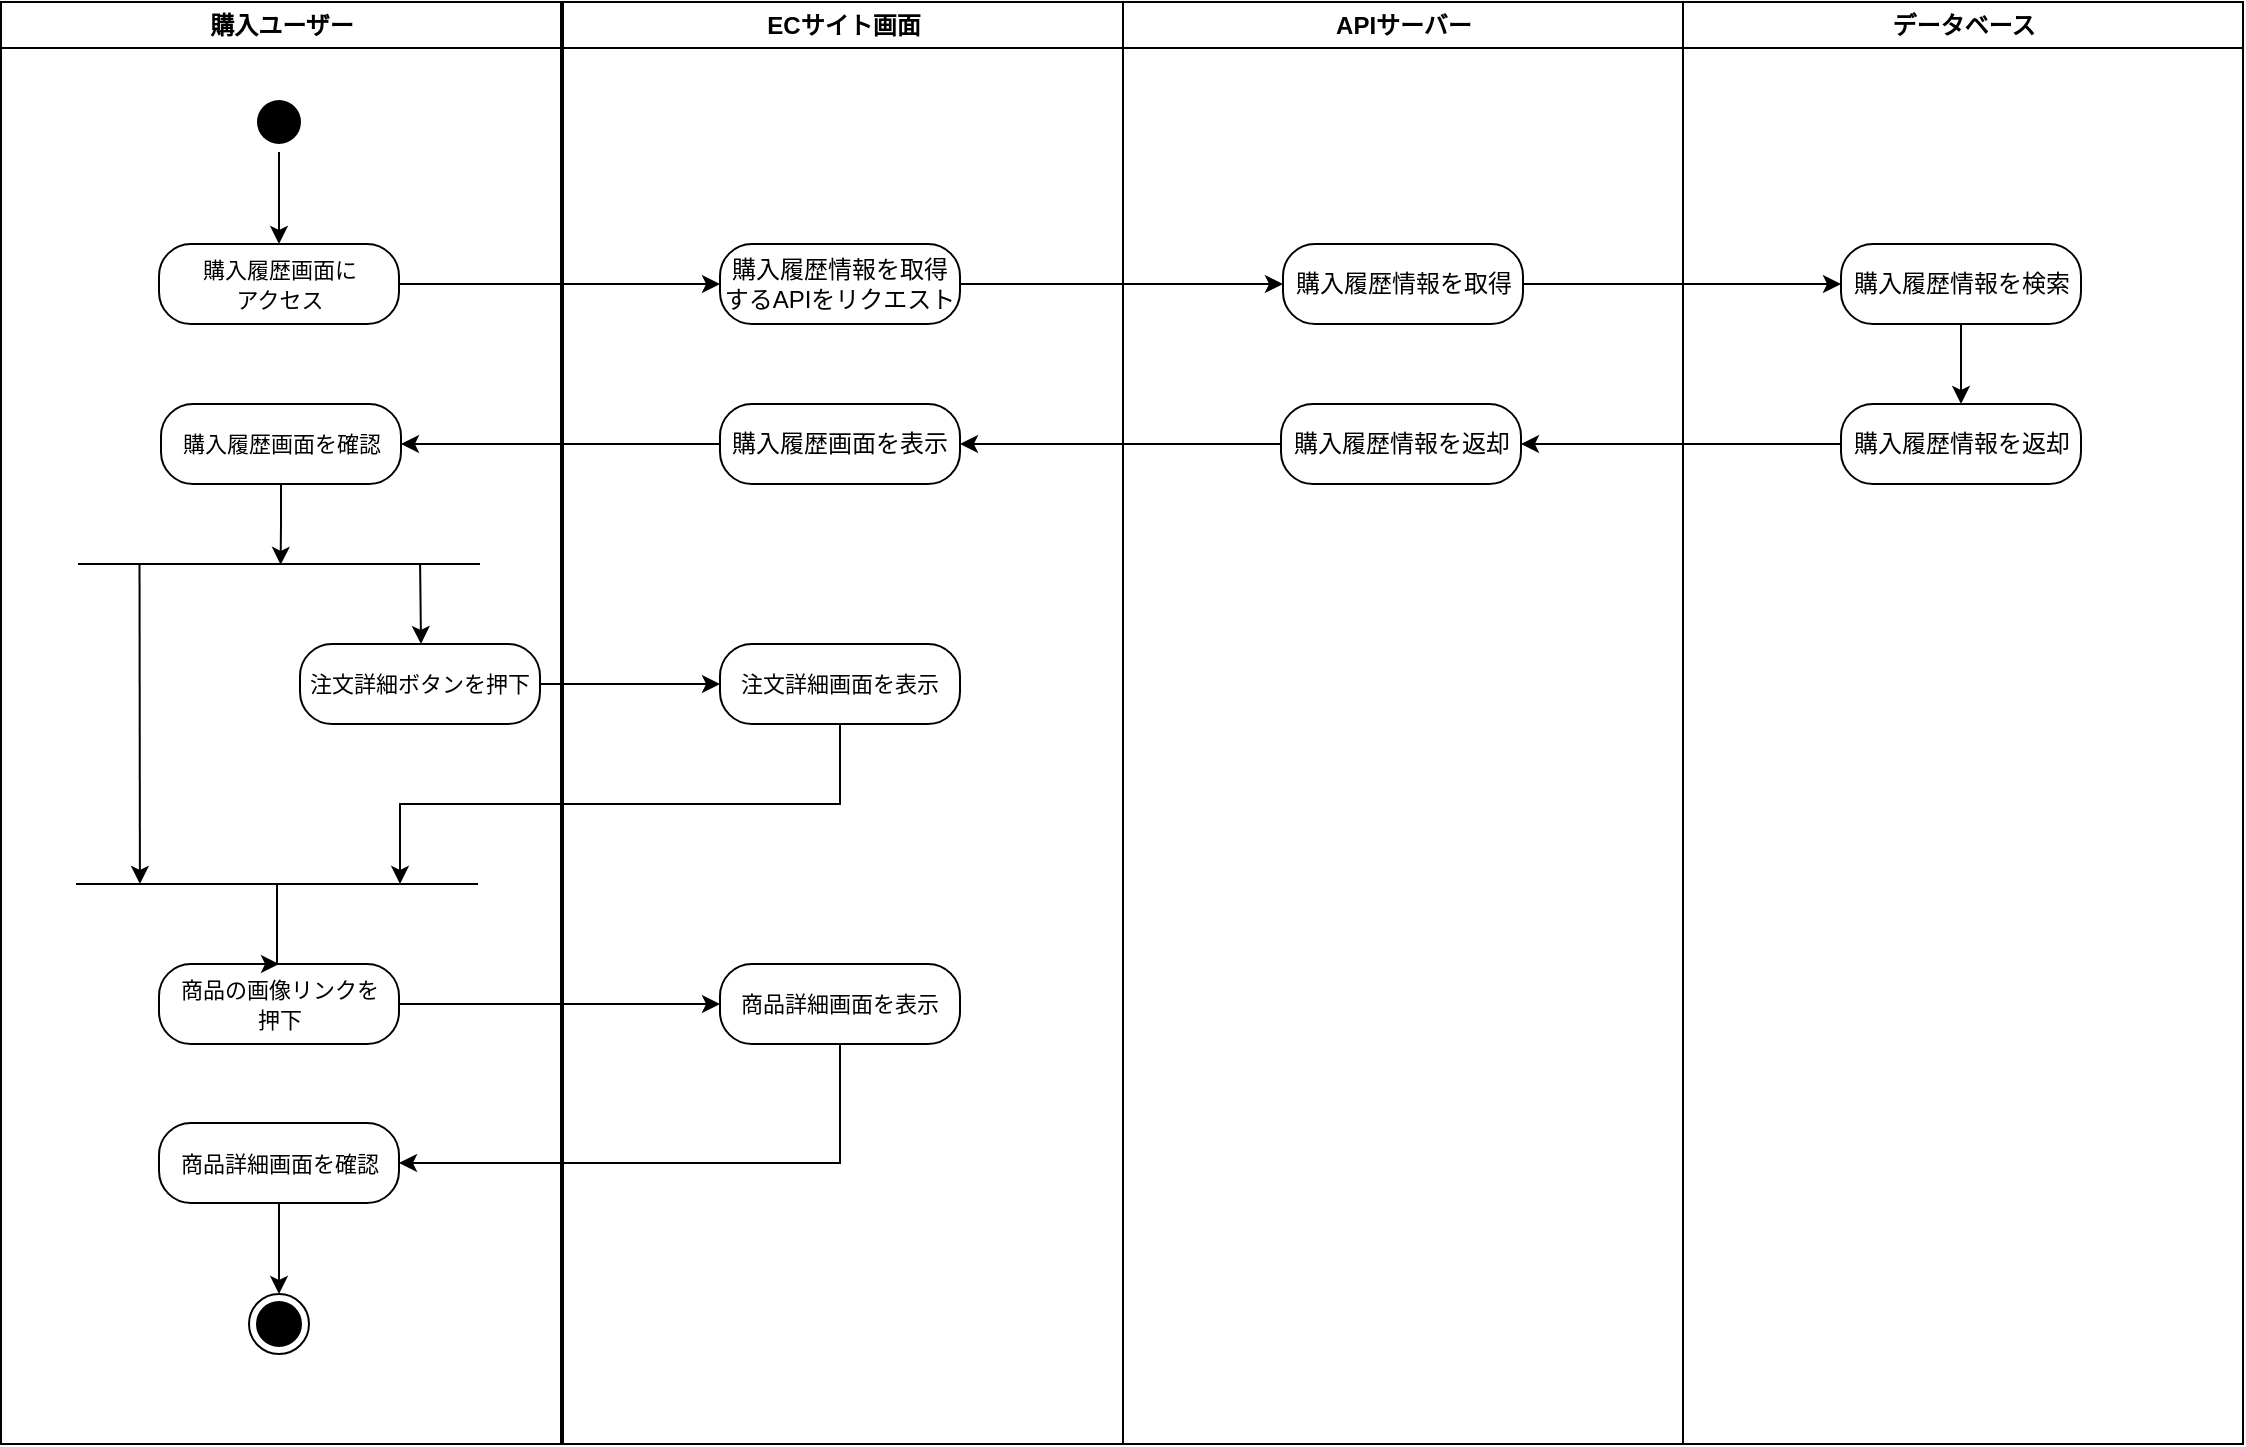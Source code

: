 <mxfile version="24.4.4" type="google">
  <diagram name="Page-1" id="e7e014a7-5840-1c2e-5031-d8a46d1fe8dd">
    <mxGraphModel grid="0" page="0" gridSize="10" guides="1" tooltips="1" connect="1" arrows="1" fold="1" pageScale="1" pageWidth="1169" pageHeight="826" background="none" math="0" shadow="0">
      <root>
        <mxCell id="0" />
        <mxCell id="1" parent="0" />
        <mxCell id="2" value="購入ユーザー" style="swimlane;whiteSpace=wrap;startSize=23;" vertex="1" parent="1">
          <mxGeometry x="160.5" y="39" width="280" height="721" as="geometry" />
        </mxCell>
        <mxCell id="jm9fpF-__gH5ew6w-gA--67" style="edgeStyle=orthogonalEdgeStyle;rounded=0;orthogonalLoop=1;jettySize=auto;html=1;entryX=0.5;entryY=0;entryDx=0;entryDy=0;" edge="1" parent="2" source="5" target="jm9fpF-__gH5ew6w-gA--20">
          <mxGeometry relative="1" as="geometry" />
        </mxCell>
        <mxCell id="5" value="" style="ellipse;shape=startState;fillColor=#000000;strokeColor=none;" vertex="1" parent="2">
          <mxGeometry x="124" y="45" width="30" height="30" as="geometry" />
        </mxCell>
        <mxCell id="jm9fpF-__gH5ew6w-gA--20" value="&lt;span style=&quot;font-size: 11px;&quot;&gt;購入履歴画面に&lt;/span&gt;&lt;div&gt;&lt;span style=&quot;font-size: 11px;&quot;&gt;アクセス&lt;/span&gt;&lt;/div&gt;" style="rounded=1;whiteSpace=wrap;html=1;arcSize=40;" vertex="1" parent="2">
          <mxGeometry x="79" y="121" width="120" height="40" as="geometry" />
        </mxCell>
        <mxCell id="x9BPm8IbPI2Nqj2oKmfH-38" style="edgeStyle=orthogonalEdgeStyle;rounded=0;orthogonalLoop=1;jettySize=auto;html=1;exitX=0.5;exitY=1;exitDx=0;exitDy=0;entryX=0.504;entryY=0.553;entryDx=0;entryDy=0;entryPerimeter=0;" edge="1" parent="2" source="x9BPm8IbPI2Nqj2oKmfH-19" target="x9BPm8IbPI2Nqj2oKmfH-27">
          <mxGeometry relative="1" as="geometry">
            <mxPoint x="139.5" y="321" as="targetPoint" />
            <Array as="points">
              <mxPoint x="140" y="261" />
              <mxPoint x="140" y="261" />
            </Array>
          </mxGeometry>
        </mxCell>
        <mxCell id="x9BPm8IbPI2Nqj2oKmfH-19" value="&lt;font style=&quot;font-size: 11px;&quot;&gt;購入履歴画面を確認&lt;/font&gt;" style="rounded=1;whiteSpace=wrap;html=1;arcSize=40;" vertex="1" parent="2">
          <mxGeometry x="80" y="201" width="120" height="40" as="geometry" />
        </mxCell>
        <mxCell id="x9BPm8IbPI2Nqj2oKmfH-23" value="&lt;font style=&quot;font-size: 11px;&quot;&gt;注文詳細ボタンを押下&lt;/font&gt;" style="rounded=1;whiteSpace=wrap;html=1;arcSize=40;" vertex="1" parent="2">
          <mxGeometry x="149.5" y="321" width="120" height="40" as="geometry" />
        </mxCell>
        <mxCell id="x9BPm8IbPI2Nqj2oKmfH-27" value="" style="line;strokeWidth=1;fillColor=none;align=left;verticalAlign=middle;spacingTop=-1;spacingLeft=3;spacingRight=3;rotatable=0;labelPosition=right;points=[];portConstraint=eastwest;strokeColor=inherit;fontStyle=0" vertex="1" parent="2">
          <mxGeometry x="38.5" y="277" width="201" height="8" as="geometry" />
        </mxCell>
        <mxCell id="x9BPm8IbPI2Nqj2oKmfH-30" value="" style="line;strokeWidth=1;fillColor=none;align=left;verticalAlign=middle;spacingTop=-1;spacingLeft=3;spacingRight=3;rotatable=0;labelPosition=right;points=[];portConstraint=eastwest;strokeColor=inherit;fontStyle=0" vertex="1" parent="2">
          <mxGeometry x="37.5" y="437" width="201" height="8" as="geometry" />
        </mxCell>
        <mxCell id="x9BPm8IbPI2Nqj2oKmfH-31" value="" style="endArrow=classic;html=1;rounded=0;entryX=0.159;entryY=0.5;entryDx=0;entryDy=0;exitX=0.153;exitY=0.495;exitDx=0;exitDy=0;exitPerimeter=0;entryPerimeter=0;" edge="1" parent="2" source="x9BPm8IbPI2Nqj2oKmfH-27" target="x9BPm8IbPI2Nqj2oKmfH-30">
          <mxGeometry width="50" height="50" relative="1" as="geometry">
            <mxPoint x="69.4" y="288" as="sourcePoint" />
            <mxPoint x="69.5" y="321" as="targetPoint" />
          </mxGeometry>
        </mxCell>
        <mxCell id="x9BPm8IbPI2Nqj2oKmfH-32" value="" style="endArrow=classic;html=1;rounded=0;entryX=0.5;entryY=0;entryDx=0;entryDy=0;exitX=0.851;exitY=0.486;exitDx=0;exitDy=0;exitPerimeter=0;" edge="1" parent="2" source="x9BPm8IbPI2Nqj2oKmfH-27">
          <mxGeometry width="50" height="50" relative="1" as="geometry">
            <mxPoint x="209" y="284" as="sourcePoint" />
            <mxPoint x="210" y="321" as="targetPoint" />
          </mxGeometry>
        </mxCell>
        <mxCell id="x9BPm8IbPI2Nqj2oKmfH-44" style="edgeStyle=orthogonalEdgeStyle;rounded=0;orthogonalLoop=1;jettySize=auto;html=1;entryX=0.5;entryY=0;entryDx=0;entryDy=0;" edge="1" parent="2" source="x9BPm8IbPI2Nqj2oKmfH-41" target="x9BPm8IbPI2Nqj2oKmfH-43">
          <mxGeometry relative="1" as="geometry" />
        </mxCell>
        <mxCell id="x9BPm8IbPI2Nqj2oKmfH-41" value="&lt;span style=&quot;font-size: 11px;&quot;&gt;商品詳細画面を確認&lt;/span&gt;" style="rounded=1;whiteSpace=wrap;html=1;arcSize=40;" vertex="1" parent="2">
          <mxGeometry x="79" y="560.5" width="120" height="40" as="geometry" />
        </mxCell>
        <mxCell id="x9BPm8IbPI2Nqj2oKmfH-43" value="" style="ellipse;html=1;shape=endState;fillColor=#000000;strokeColor=default;" vertex="1" parent="2">
          <mxGeometry x="124" y="646" width="30" height="30" as="geometry" />
        </mxCell>
        <mxCell id="3" value="ECサイト画面" style="swimlane;whiteSpace=wrap;startSize=23;" vertex="1" parent="1">
          <mxGeometry x="441.5" y="39" width="280" height="721" as="geometry" />
        </mxCell>
        <mxCell id="x9BPm8IbPI2Nqj2oKmfH-5" value="購入履歴情報を取得&lt;div&gt;するAPIをリクエスト&lt;/div&gt;" style="rounded=1;whiteSpace=wrap;html=1;arcSize=40;" vertex="1" parent="3">
          <mxGeometry x="78.5" y="121" width="120" height="40" as="geometry" />
        </mxCell>
        <mxCell id="x9BPm8IbPI2Nqj2oKmfH-17" value="購入履歴画面を表示" style="rounded=1;whiteSpace=wrap;html=1;arcSize=40;" vertex="1" parent="3">
          <mxGeometry x="78.5" y="201" width="120" height="40" as="geometry" />
        </mxCell>
        <mxCell id="x9BPm8IbPI2Nqj2oKmfH-21" value="&lt;font style=&quot;font-size: 11px;&quot;&gt;注文詳細画面を表示&lt;/font&gt;" style="rounded=1;whiteSpace=wrap;html=1;arcSize=40;" vertex="1" parent="3">
          <mxGeometry x="78.5" y="321" width="120" height="40" as="geometry" />
        </mxCell>
        <mxCell id="x9BPm8IbPI2Nqj2oKmfH-39" value="&lt;span style=&quot;font-size: 11px;&quot;&gt;商品詳細画面を表示&lt;/span&gt;" style="rounded=1;whiteSpace=wrap;html=1;arcSize=40;" vertex="1" parent="3">
          <mxGeometry x="78.5" y="481" width="120" height="40" as="geometry" />
        </mxCell>
        <mxCell id="jm9fpF-__gH5ew6w-gA--10" value="APIサーバー" style="swimlane;whiteSpace=wrap;startSize=23;" vertex="1" parent="1">
          <mxGeometry x="721.5" y="39" width="280" height="721" as="geometry" />
        </mxCell>
        <mxCell id="x9BPm8IbPI2Nqj2oKmfH-9" value="購入履歴情報を取得" style="rounded=1;whiteSpace=wrap;html=1;arcSize=40;" vertex="1" parent="jm9fpF-__gH5ew6w-gA--10">
          <mxGeometry x="80" y="121" width="120" height="40" as="geometry" />
        </mxCell>
        <mxCell id="x9BPm8IbPI2Nqj2oKmfH-14" value="購入履歴情報を返却" style="rounded=1;whiteSpace=wrap;html=1;arcSize=40;" vertex="1" parent="jm9fpF-__gH5ew6w-gA--10">
          <mxGeometry x="79" y="201" width="120" height="40" as="geometry" />
        </mxCell>
        <mxCell id="jm9fpF-__gH5ew6w-gA--15" value="データベース" style="swimlane;whiteSpace=wrap;startSize=23;" vertex="1" parent="1">
          <mxGeometry x="1001.5" y="39" width="280" height="721" as="geometry" />
        </mxCell>
        <mxCell id="x9BPm8IbPI2Nqj2oKmfH-15" style="edgeStyle=orthogonalEdgeStyle;rounded=0;orthogonalLoop=1;jettySize=auto;html=1;entryX=0.5;entryY=0;entryDx=0;entryDy=0;" edge="1" parent="jm9fpF-__gH5ew6w-gA--15" source="x9BPm8IbPI2Nqj2oKmfH-10" target="x9BPm8IbPI2Nqj2oKmfH-13">
          <mxGeometry relative="1" as="geometry" />
        </mxCell>
        <mxCell id="x9BPm8IbPI2Nqj2oKmfH-10" value="購入履歴情報を検索" style="rounded=1;whiteSpace=wrap;html=1;arcSize=40;" vertex="1" parent="jm9fpF-__gH5ew6w-gA--15">
          <mxGeometry x="79" y="121" width="120" height="40" as="geometry" />
        </mxCell>
        <mxCell id="x9BPm8IbPI2Nqj2oKmfH-13" value="購入履歴情報を返却" style="rounded=1;whiteSpace=wrap;html=1;arcSize=40;" vertex="1" parent="jm9fpF-__gH5ew6w-gA--15">
          <mxGeometry x="79" y="201" width="120" height="40" as="geometry" />
        </mxCell>
        <mxCell id="x9BPm8IbPI2Nqj2oKmfH-8" style="edgeStyle=orthogonalEdgeStyle;rounded=0;orthogonalLoop=1;jettySize=auto;html=1;entryX=0;entryY=0.5;entryDx=0;entryDy=0;" edge="1" parent="1" source="jm9fpF-__gH5ew6w-gA--20" target="x9BPm8IbPI2Nqj2oKmfH-5">
          <mxGeometry relative="1" as="geometry" />
        </mxCell>
        <mxCell id="x9BPm8IbPI2Nqj2oKmfH-11" style="edgeStyle=orthogonalEdgeStyle;rounded=0;orthogonalLoop=1;jettySize=auto;html=1;entryX=0;entryY=0.5;entryDx=0;entryDy=0;" edge="1" parent="1" source="x9BPm8IbPI2Nqj2oKmfH-5" target="x9BPm8IbPI2Nqj2oKmfH-9">
          <mxGeometry relative="1" as="geometry" />
        </mxCell>
        <mxCell id="x9BPm8IbPI2Nqj2oKmfH-12" style="edgeStyle=orthogonalEdgeStyle;rounded=0;orthogonalLoop=1;jettySize=auto;html=1;entryX=0;entryY=0.5;entryDx=0;entryDy=0;" edge="1" parent="1" source="x9BPm8IbPI2Nqj2oKmfH-9" target="x9BPm8IbPI2Nqj2oKmfH-10">
          <mxGeometry relative="1" as="geometry" />
        </mxCell>
        <mxCell id="x9BPm8IbPI2Nqj2oKmfH-16" style="edgeStyle=orthogonalEdgeStyle;rounded=0;orthogonalLoop=1;jettySize=auto;html=1;entryX=1;entryY=0.5;entryDx=0;entryDy=0;" edge="1" parent="1" source="x9BPm8IbPI2Nqj2oKmfH-13" target="x9BPm8IbPI2Nqj2oKmfH-14">
          <mxGeometry relative="1" as="geometry" />
        </mxCell>
        <mxCell id="x9BPm8IbPI2Nqj2oKmfH-18" style="edgeStyle=orthogonalEdgeStyle;rounded=0;orthogonalLoop=1;jettySize=auto;html=1;entryX=1;entryY=0.5;entryDx=0;entryDy=0;" edge="1" parent="1" source="x9BPm8IbPI2Nqj2oKmfH-14" target="x9BPm8IbPI2Nqj2oKmfH-17">
          <mxGeometry relative="1" as="geometry" />
        </mxCell>
        <mxCell id="x9BPm8IbPI2Nqj2oKmfH-20" style="edgeStyle=orthogonalEdgeStyle;rounded=0;orthogonalLoop=1;jettySize=auto;html=1;entryX=1;entryY=0.5;entryDx=0;entryDy=0;" edge="1" parent="1" source="x9BPm8IbPI2Nqj2oKmfH-17" target="x9BPm8IbPI2Nqj2oKmfH-19">
          <mxGeometry relative="1" as="geometry" />
        </mxCell>
        <mxCell id="x9BPm8IbPI2Nqj2oKmfH-34" style="edgeStyle=orthogonalEdgeStyle;rounded=0;orthogonalLoop=1;jettySize=auto;html=1;entryX=0;entryY=0.5;entryDx=0;entryDy=0;" edge="1" parent="1" source="x9BPm8IbPI2Nqj2oKmfH-23" target="x9BPm8IbPI2Nqj2oKmfH-21">
          <mxGeometry relative="1" as="geometry" />
        </mxCell>
        <mxCell id="x9BPm8IbPI2Nqj2oKmfH-35" style="edgeStyle=orthogonalEdgeStyle;rounded=0;orthogonalLoop=1;jettySize=auto;html=1;" edge="1" parent="1" source="x9BPm8IbPI2Nqj2oKmfH-21">
          <mxGeometry relative="1" as="geometry">
            <mxPoint x="360" y="480" as="targetPoint" />
            <Array as="points">
              <mxPoint x="580.5" y="440" />
              <mxPoint x="360.5" y="440" />
            </Array>
          </mxGeometry>
        </mxCell>
        <mxCell id="x9BPm8IbPI2Nqj2oKmfH-40" style="edgeStyle=orthogonalEdgeStyle;rounded=0;orthogonalLoop=1;jettySize=auto;html=1;entryX=0;entryY=0.5;entryDx=0;entryDy=0;" edge="1" parent="1" source="x9BPm8IbPI2Nqj2oKmfH-36" target="x9BPm8IbPI2Nqj2oKmfH-39">
          <mxGeometry relative="1" as="geometry" />
        </mxCell>
        <mxCell id="x9BPm8IbPI2Nqj2oKmfH-36" value="&lt;span style=&quot;font-size: 11px;&quot;&gt;商品の画像リンクを&lt;/span&gt;&lt;div&gt;&lt;span style=&quot;font-size: 11px;&quot;&gt;押下&lt;/span&gt;&lt;/div&gt;" style="rounded=1;whiteSpace=wrap;html=1;arcSize=40;" vertex="1" parent="1">
          <mxGeometry x="239.5" y="520" width="120" height="40" as="geometry" />
        </mxCell>
        <mxCell id="x9BPm8IbPI2Nqj2oKmfH-37" style="edgeStyle=orthogonalEdgeStyle;rounded=0;orthogonalLoop=1;jettySize=auto;html=1;entryX=0.5;entryY=0;entryDx=0;entryDy=0;exitX=0.501;exitY=0.485;exitDx=0;exitDy=0;exitPerimeter=0;" edge="1" parent="1" target="x9BPm8IbPI2Nqj2oKmfH-36">
          <mxGeometry relative="1" as="geometry">
            <mxPoint x="270" y="510" as="targetPoint" />
            <mxPoint x="298.5" y="480" as="sourcePoint" />
            <Array as="points">
              <mxPoint x="298.5" y="510" />
              <mxPoint x="298.5" y="510" />
            </Array>
          </mxGeometry>
        </mxCell>
        <mxCell id="x9BPm8IbPI2Nqj2oKmfH-42" style="edgeStyle=orthogonalEdgeStyle;rounded=0;orthogonalLoop=1;jettySize=auto;html=1;entryX=1;entryY=0.5;entryDx=0;entryDy=0;" edge="1" parent="1" source="x9BPm8IbPI2Nqj2oKmfH-39" target="x9BPm8IbPI2Nqj2oKmfH-41">
          <mxGeometry relative="1" as="geometry">
            <Array as="points">
              <mxPoint x="580" y="620" />
            </Array>
          </mxGeometry>
        </mxCell>
      </root>
    </mxGraphModel>
  </diagram>
</mxfile>
